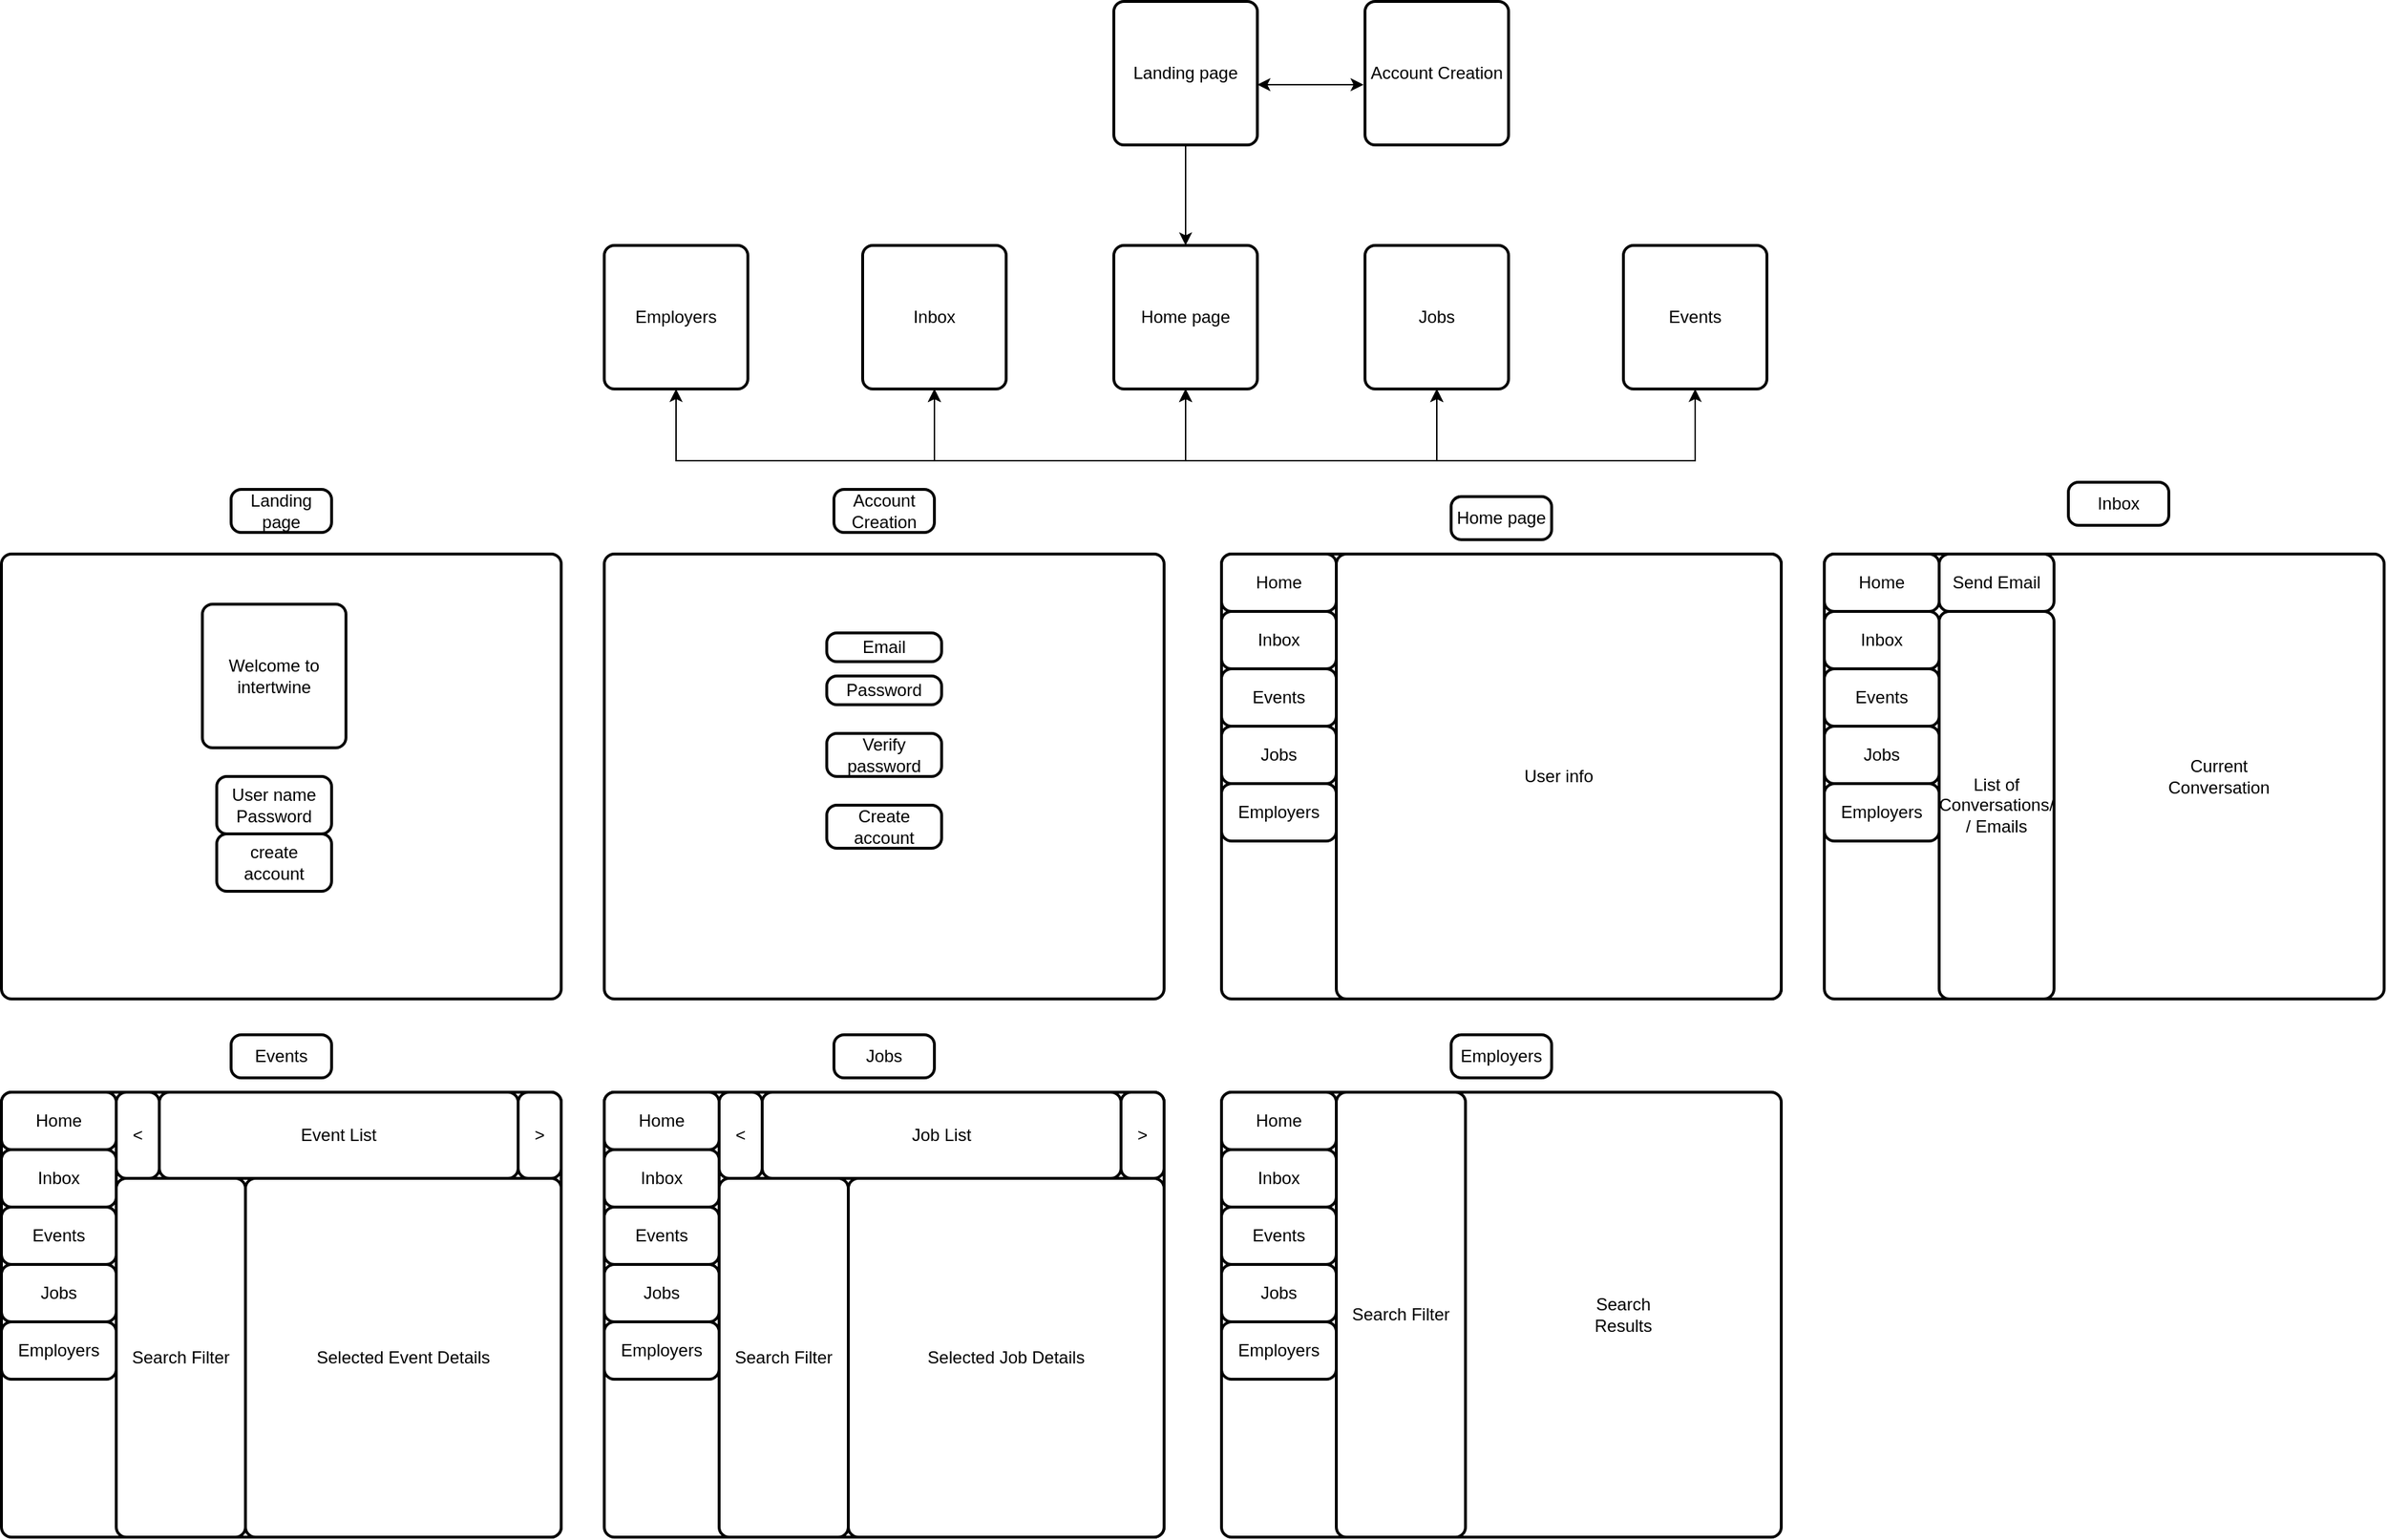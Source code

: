 <mxfile version="23.1.2" type="github">
  <diagram name="Page-1" id="A7D3GRE_WMKg31kayhYH">
    <mxGraphModel dx="2391" dy="1169" grid="1" gridSize="10" guides="1" tooltips="1" connect="1" arrows="1" fold="1" page="1" pageScale="1" pageWidth="850" pageHeight="1100" math="0" shadow="0">
      <root>
        <mxCell id="0" />
        <mxCell id="1" parent="0" />
        <mxCell id="kPyFVMleTp3-D7-jRQ-X-13" style="edgeStyle=orthogonalEdgeStyle;rounded=0;orthogonalLoop=1;jettySize=auto;html=1;entryX=0.5;entryY=0;entryDx=0;entryDy=0;" parent="1" source="kPyFVMleTp3-D7-jRQ-X-2" target="kPyFVMleTp3-D7-jRQ-X-3" edge="1">
          <mxGeometry relative="1" as="geometry" />
        </mxCell>
        <mxCell id="kPyFVMleTp3-D7-jRQ-X-2" value="Landing page" style="rounded=1;whiteSpace=wrap;html=1;absoluteArcSize=1;arcSize=14;strokeWidth=2;" parent="1" vertex="1">
          <mxGeometry x="795" y="10" width="100" height="100" as="geometry" />
        </mxCell>
        <mxCell id="kPyFVMleTp3-D7-jRQ-X-3" value="Home page" style="rounded=1;whiteSpace=wrap;html=1;absoluteArcSize=1;arcSize=14;strokeWidth=2;" parent="1" vertex="1">
          <mxGeometry x="795" y="180" width="100" height="100" as="geometry" />
        </mxCell>
        <mxCell id="kPyFVMleTp3-D7-jRQ-X-7" value="Employers" style="rounded=1;whiteSpace=wrap;html=1;absoluteArcSize=1;arcSize=14;strokeWidth=2;" parent="1" vertex="1">
          <mxGeometry x="440" y="180" width="100" height="100" as="geometry" />
        </mxCell>
        <mxCell id="kPyFVMleTp3-D7-jRQ-X-8" value="Inbox" style="rounded=1;whiteSpace=wrap;html=1;absoluteArcSize=1;arcSize=14;strokeWidth=2;" parent="1" vertex="1">
          <mxGeometry x="620" y="180" width="100" height="100" as="geometry" />
        </mxCell>
        <mxCell id="kPyFVMleTp3-D7-jRQ-X-10" value="Jobs" style="rounded=1;whiteSpace=wrap;html=1;absoluteArcSize=1;arcSize=14;strokeWidth=2;" parent="1" vertex="1">
          <mxGeometry x="970" y="180" width="100" height="100" as="geometry" />
        </mxCell>
        <mxCell id="kPyFVMleTp3-D7-jRQ-X-11" value="Events" style="rounded=1;whiteSpace=wrap;html=1;absoluteArcSize=1;arcSize=14;strokeWidth=2;" parent="1" vertex="1">
          <mxGeometry x="1150" y="180" width="100" height="100" as="geometry" />
        </mxCell>
        <mxCell id="kPyFVMleTp3-D7-jRQ-X-33" value="" style="endArrow=classic;startArrow=classic;html=1;rounded=0;exitX=0.5;exitY=1;exitDx=0;exitDy=0;" parent="1" source="kPyFVMleTp3-D7-jRQ-X-8" edge="1">
          <mxGeometry width="50" height="50" relative="1" as="geometry">
            <mxPoint x="490" y="330" as="sourcePoint" />
            <mxPoint x="490" y="280" as="targetPoint" />
            <Array as="points">
              <mxPoint x="670" y="330" />
              <mxPoint x="490" y="330" />
            </Array>
          </mxGeometry>
        </mxCell>
        <mxCell id="kPyFVMleTp3-D7-jRQ-X-34" value="" style="endArrow=classic;startArrow=classic;html=1;rounded=0;exitX=0.5;exitY=1;exitDx=0;exitDy=0;" parent="1" edge="1">
          <mxGeometry width="50" height="50" relative="1" as="geometry">
            <mxPoint x="1200" y="280" as="sourcePoint" />
            <mxPoint x="1020" y="280" as="targetPoint" />
            <Array as="points">
              <mxPoint x="1200" y="330" />
              <mxPoint x="1020" y="330" />
            </Array>
          </mxGeometry>
        </mxCell>
        <mxCell id="kPyFVMleTp3-D7-jRQ-X-37" value="" style="endArrow=classic;startArrow=classic;html=1;rounded=0;exitX=0.5;exitY=1;exitDx=0;exitDy=0;entryX=0.5;entryY=1;entryDx=0;entryDy=0;" parent="1" source="kPyFVMleTp3-D7-jRQ-X-8" target="kPyFVMleTp3-D7-jRQ-X-3" edge="1">
          <mxGeometry width="50" height="50" relative="1" as="geometry">
            <mxPoint x="830" y="240" as="sourcePoint" />
            <mxPoint x="880" y="190" as="targetPoint" />
            <Array as="points">
              <mxPoint x="670" y="330" />
              <mxPoint x="845" y="330" />
            </Array>
          </mxGeometry>
        </mxCell>
        <mxCell id="kPyFVMleTp3-D7-jRQ-X-38" value="" style="endArrow=classic;startArrow=classic;html=1;rounded=0;exitX=0.5;exitY=1;exitDx=0;exitDy=0;entryX=0.5;entryY=1;entryDx=0;entryDy=0;" parent="1" edge="1">
          <mxGeometry width="50" height="50" relative="1" as="geometry">
            <mxPoint x="845" y="280" as="sourcePoint" />
            <mxPoint x="1020" y="280" as="targetPoint" />
            <Array as="points">
              <mxPoint x="845" y="330" />
              <mxPoint x="1020" y="330" />
            </Array>
          </mxGeometry>
        </mxCell>
        <mxCell id="kPyFVMleTp3-D7-jRQ-X-40" value="" style="rounded=1;whiteSpace=wrap;html=1;absoluteArcSize=1;arcSize=14;strokeWidth=2;" parent="1" vertex="1">
          <mxGeometry x="20" y="395" width="390" height="310" as="geometry" />
        </mxCell>
        <mxCell id="kPyFVMleTp3-D7-jRQ-X-43" value="Landing page" style="rounded=1;whiteSpace=wrap;html=1;absoluteArcSize=1;arcSize=14;strokeWidth=2;" parent="1" vertex="1">
          <mxGeometry x="180" y="350" width="70" height="30" as="geometry" />
        </mxCell>
        <mxCell id="kPyFVMleTp3-D7-jRQ-X-44" value="User name&lt;br&gt;Password" style="rounded=1;whiteSpace=wrap;html=1;absoluteArcSize=1;arcSize=14;strokeWidth=2;" parent="1" vertex="1">
          <mxGeometry x="170" y="550" width="80" height="40" as="geometry" />
        </mxCell>
        <mxCell id="kPyFVMleTp3-D7-jRQ-X-45" value="create account" style="rounded=1;whiteSpace=wrap;html=1;absoluteArcSize=1;arcSize=14;strokeWidth=2;" parent="1" vertex="1">
          <mxGeometry x="170" y="590" width="80" height="40" as="geometry" />
        </mxCell>
        <mxCell id="kPyFVMleTp3-D7-jRQ-X-46" value="Welcome to intertwine" style="rounded=1;whiteSpace=wrap;html=1;absoluteArcSize=1;arcSize=14;strokeWidth=2;" parent="1" vertex="1">
          <mxGeometry x="160" y="430" width="100" height="100" as="geometry" />
        </mxCell>
        <mxCell id="kPyFVMleTp3-D7-jRQ-X-47" value="" style="rounded=1;whiteSpace=wrap;html=1;absoluteArcSize=1;arcSize=14;strokeWidth=2;" parent="1" vertex="1">
          <mxGeometry x="870" y="395" width="390" height="310" as="geometry" />
        </mxCell>
        <mxCell id="kPyFVMleTp3-D7-jRQ-X-48" value="Home page" style="rounded=1;whiteSpace=wrap;html=1;absoluteArcSize=1;arcSize=14;strokeWidth=2;" parent="1" vertex="1">
          <mxGeometry x="1030" y="355" width="70" height="30" as="geometry" />
        </mxCell>
        <mxCell id="kPyFVMleTp3-D7-jRQ-X-49" value="Inbox" style="rounded=1;whiteSpace=wrap;html=1;absoluteArcSize=1;arcSize=14;strokeWidth=2;" parent="1" vertex="1">
          <mxGeometry x="870" y="435" width="80" height="40" as="geometry" />
        </mxCell>
        <mxCell id="kPyFVMleTp3-D7-jRQ-X-50" value="Events" style="rounded=1;whiteSpace=wrap;html=1;absoluteArcSize=1;arcSize=14;strokeWidth=2;" parent="1" vertex="1">
          <mxGeometry x="870" y="475" width="80" height="40" as="geometry" />
        </mxCell>
        <mxCell id="kPyFVMleTp3-D7-jRQ-X-52" value="Jobs" style="rounded=1;whiteSpace=wrap;html=1;absoluteArcSize=1;arcSize=14;strokeWidth=2;" parent="1" vertex="1">
          <mxGeometry x="870" y="515" width="80" height="40" as="geometry" />
        </mxCell>
        <mxCell id="kPyFVMleTp3-D7-jRQ-X-53" value="Employers" style="rounded=1;whiteSpace=wrap;html=1;absoluteArcSize=1;arcSize=14;strokeWidth=2;" parent="1" vertex="1">
          <mxGeometry x="870" y="555" width="80" height="40" as="geometry" />
        </mxCell>
        <mxCell id="kPyFVMleTp3-D7-jRQ-X-54" value="Home" style="rounded=1;whiteSpace=wrap;html=1;absoluteArcSize=1;arcSize=14;strokeWidth=2;" parent="1" vertex="1">
          <mxGeometry x="870" y="395" width="80" height="40" as="geometry" />
        </mxCell>
        <mxCell id="kPyFVMleTp3-D7-jRQ-X-55" value="User info" style="rounded=1;whiteSpace=wrap;html=1;absoluteArcSize=1;arcSize=14;strokeWidth=2;" parent="1" vertex="1">
          <mxGeometry x="950" y="395" width="310" height="310" as="geometry" />
        </mxCell>
        <mxCell id="kPyFVMleTp3-D7-jRQ-X-56" value="" style="rounded=1;whiteSpace=wrap;html=1;absoluteArcSize=1;arcSize=14;strokeWidth=2;" parent="1" vertex="1">
          <mxGeometry x="1290" y="395" width="390" height="310" as="geometry" />
        </mxCell>
        <mxCell id="kPyFVMleTp3-D7-jRQ-X-57" value="Inbox" style="rounded=1;whiteSpace=wrap;html=1;absoluteArcSize=1;arcSize=14;strokeWidth=2;" parent="1" vertex="1">
          <mxGeometry x="1460" y="345" width="70" height="30" as="geometry" />
        </mxCell>
        <mxCell id="kPyFVMleTp3-D7-jRQ-X-60" value="Inbox" style="rounded=1;whiteSpace=wrap;html=1;absoluteArcSize=1;arcSize=14;strokeWidth=2;" parent="1" vertex="1">
          <mxGeometry x="1290" y="435" width="80" height="40" as="geometry" />
        </mxCell>
        <mxCell id="kPyFVMleTp3-D7-jRQ-X-61" value="Events" style="rounded=1;whiteSpace=wrap;html=1;absoluteArcSize=1;arcSize=14;strokeWidth=2;" parent="1" vertex="1">
          <mxGeometry x="1290" y="475" width="80" height="40" as="geometry" />
        </mxCell>
        <mxCell id="kPyFVMleTp3-D7-jRQ-X-62" value="Jobs" style="rounded=1;whiteSpace=wrap;html=1;absoluteArcSize=1;arcSize=14;strokeWidth=2;" parent="1" vertex="1">
          <mxGeometry x="1290" y="515" width="80" height="40" as="geometry" />
        </mxCell>
        <mxCell id="kPyFVMleTp3-D7-jRQ-X-63" value="Employers" style="rounded=1;whiteSpace=wrap;html=1;absoluteArcSize=1;arcSize=14;strokeWidth=2;" parent="1" vertex="1">
          <mxGeometry x="1290" y="555" width="80" height="40" as="geometry" />
        </mxCell>
        <mxCell id="kPyFVMleTp3-D7-jRQ-X-64" value="Home" style="rounded=1;whiteSpace=wrap;html=1;absoluteArcSize=1;arcSize=14;strokeWidth=2;" parent="1" vertex="1">
          <mxGeometry x="1290" y="395" width="80" height="40" as="geometry" />
        </mxCell>
        <mxCell id="kPyFVMleTp3-D7-jRQ-X-65" value="List of Conversations/&lt;br&gt;/ Emails" style="rounded=1;whiteSpace=wrap;html=1;absoluteArcSize=1;arcSize=14;strokeWidth=2;" parent="1" vertex="1">
          <mxGeometry x="1370" y="435" width="80" height="270" as="geometry" />
        </mxCell>
        <mxCell id="kPyFVMleTp3-D7-jRQ-X-66" value="Current Conversation" style="text;html=1;strokeColor=none;fillColor=none;align=center;verticalAlign=middle;whiteSpace=wrap;rounded=0;" parent="1" vertex="1">
          <mxGeometry x="1540" y="535" width="50" height="30" as="geometry" />
        </mxCell>
        <mxCell id="kPyFVMleTp3-D7-jRQ-X-67" value="" style="rounded=1;whiteSpace=wrap;html=1;absoluteArcSize=1;arcSize=14;strokeWidth=2;" parent="1" vertex="1">
          <mxGeometry x="870" y="770" width="390" height="310" as="geometry" />
        </mxCell>
        <mxCell id="kPyFVMleTp3-D7-jRQ-X-68" value="Employers" style="rounded=1;whiteSpace=wrap;html=1;absoluteArcSize=1;arcSize=14;strokeWidth=2;" parent="1" vertex="1">
          <mxGeometry x="1030" y="730" width="70" height="30" as="geometry" />
        </mxCell>
        <mxCell id="kPyFVMleTp3-D7-jRQ-X-69" value="Inbox" style="rounded=1;whiteSpace=wrap;html=1;absoluteArcSize=1;arcSize=14;strokeWidth=2;" parent="1" vertex="1">
          <mxGeometry x="870" y="810" width="80" height="40" as="geometry" />
        </mxCell>
        <mxCell id="kPyFVMleTp3-D7-jRQ-X-70" value="Events" style="rounded=1;whiteSpace=wrap;html=1;absoluteArcSize=1;arcSize=14;strokeWidth=2;" parent="1" vertex="1">
          <mxGeometry x="870" y="850" width="80" height="40" as="geometry" />
        </mxCell>
        <mxCell id="kPyFVMleTp3-D7-jRQ-X-71" value="Jobs" style="rounded=1;whiteSpace=wrap;html=1;absoluteArcSize=1;arcSize=14;strokeWidth=2;" parent="1" vertex="1">
          <mxGeometry x="870" y="890" width="80" height="40" as="geometry" />
        </mxCell>
        <mxCell id="kPyFVMleTp3-D7-jRQ-X-72" value="Employers" style="rounded=1;whiteSpace=wrap;html=1;absoluteArcSize=1;arcSize=14;strokeWidth=2;" parent="1" vertex="1">
          <mxGeometry x="870" y="930" width="80" height="40" as="geometry" />
        </mxCell>
        <mxCell id="kPyFVMleTp3-D7-jRQ-X-73" value="Home" style="rounded=1;whiteSpace=wrap;html=1;absoluteArcSize=1;arcSize=14;strokeWidth=2;" parent="1" vertex="1">
          <mxGeometry x="870" y="770" width="80" height="40" as="geometry" />
        </mxCell>
        <mxCell id="kPyFVMleTp3-D7-jRQ-X-76" value="Search Filter" style="rounded=1;whiteSpace=wrap;html=1;absoluteArcSize=1;arcSize=14;strokeWidth=2;" parent="1" vertex="1">
          <mxGeometry x="950" y="770" width="90" height="310" as="geometry" />
        </mxCell>
        <mxCell id="kPyFVMleTp3-D7-jRQ-X-77" value="Search Results" style="text;html=1;strokeColor=none;fillColor=none;align=center;verticalAlign=middle;whiteSpace=wrap;rounded=0;" parent="1" vertex="1">
          <mxGeometry x="1120" y="910" width="60" height="30" as="geometry" />
        </mxCell>
        <mxCell id="kPyFVMleTp3-D7-jRQ-X-78" value="Account Creation" style="rounded=1;whiteSpace=wrap;html=1;absoluteArcSize=1;arcSize=14;strokeWidth=2;" parent="1" vertex="1">
          <mxGeometry x="970" y="10" width="100" height="100" as="geometry" />
        </mxCell>
        <mxCell id="kPyFVMleTp3-D7-jRQ-X-79" value="" style="endArrow=classic;startArrow=classic;html=1;rounded=0;entryX=-0.01;entryY=0.58;entryDx=0;entryDy=0;entryPerimeter=0;exitX=1;exitY=0.58;exitDx=0;exitDy=0;exitPerimeter=0;" parent="1" source="kPyFVMleTp3-D7-jRQ-X-2" target="kPyFVMleTp3-D7-jRQ-X-78" edge="1">
          <mxGeometry width="50" height="50" relative="1" as="geometry">
            <mxPoint x="900" y="85" as="sourcePoint" />
            <mxPoint x="950" y="35" as="targetPoint" />
          </mxGeometry>
        </mxCell>
        <mxCell id="kPyFVMleTp3-D7-jRQ-X-80" value="" style="rounded=1;whiteSpace=wrap;html=1;absoluteArcSize=1;arcSize=14;strokeWidth=2;" parent="1" vertex="1">
          <mxGeometry x="440" y="395" width="390" height="310" as="geometry" />
        </mxCell>
        <mxCell id="kPyFVMleTp3-D7-jRQ-X-81" value="Account Creation" style="rounded=1;whiteSpace=wrap;html=1;absoluteArcSize=1;arcSize=14;strokeWidth=2;" parent="1" vertex="1">
          <mxGeometry x="600" y="350" width="70" height="30" as="geometry" />
        </mxCell>
        <mxCell id="kPyFVMleTp3-D7-jRQ-X-82" value="Email" style="rounded=1;whiteSpace=wrap;html=1;absoluteArcSize=1;arcSize=14;strokeWidth=2;" parent="1" vertex="1">
          <mxGeometry x="595" y="450" width="80" height="20" as="geometry" />
        </mxCell>
        <mxCell id="kPyFVMleTp3-D7-jRQ-X-85" value="Password" style="rounded=1;whiteSpace=wrap;html=1;absoluteArcSize=1;arcSize=14;strokeWidth=2;" parent="1" vertex="1">
          <mxGeometry x="595" y="480" width="80" height="20" as="geometry" />
        </mxCell>
        <mxCell id="kPyFVMleTp3-D7-jRQ-X-86" value="Verify password" style="rounded=1;whiteSpace=wrap;html=1;absoluteArcSize=1;arcSize=14;strokeWidth=2;" parent="1" vertex="1">
          <mxGeometry x="595" y="520" width="80" height="30" as="geometry" />
        </mxCell>
        <mxCell id="ma0cwVclpwPbbtHwFEp9-1" value="" style="rounded=1;whiteSpace=wrap;html=1;absoluteArcSize=1;arcSize=14;strokeWidth=2;" vertex="1" parent="1">
          <mxGeometry x="440" y="770" width="390" height="310" as="geometry" />
        </mxCell>
        <mxCell id="ma0cwVclpwPbbtHwFEp9-2" value="Jobs" style="rounded=1;whiteSpace=wrap;html=1;absoluteArcSize=1;arcSize=14;strokeWidth=2;" vertex="1" parent="1">
          <mxGeometry x="600" y="730" width="70" height="30" as="geometry" />
        </mxCell>
        <mxCell id="ma0cwVclpwPbbtHwFEp9-3" value="Job List" style="rounded=1;whiteSpace=wrap;html=1;absoluteArcSize=1;arcSize=14;strokeWidth=2;" vertex="1" parent="1">
          <mxGeometry x="550" y="770" width="250" height="60" as="geometry" />
        </mxCell>
        <mxCell id="ma0cwVclpwPbbtHwFEp9-4" value="Selected Job Details" style="rounded=1;whiteSpace=wrap;html=1;absoluteArcSize=1;arcSize=14;strokeWidth=2;" vertex="1" parent="1">
          <mxGeometry x="610" y="830" width="220" height="250" as="geometry" />
        </mxCell>
        <mxCell id="ma0cwVclpwPbbtHwFEp9-5" value="&amp;lt;" style="rounded=1;whiteSpace=wrap;html=1;absoluteArcSize=1;arcSize=14;strokeWidth=2;" vertex="1" parent="1">
          <mxGeometry x="520" y="770" width="30" height="60" as="geometry" />
        </mxCell>
        <mxCell id="ma0cwVclpwPbbtHwFEp9-6" value="Inbox" style="rounded=1;whiteSpace=wrap;html=1;absoluteArcSize=1;arcSize=14;strokeWidth=2;" vertex="1" parent="1">
          <mxGeometry x="440" y="810" width="80" height="40" as="geometry" />
        </mxCell>
        <mxCell id="ma0cwVclpwPbbtHwFEp9-7" value="Events" style="rounded=1;whiteSpace=wrap;html=1;absoluteArcSize=1;arcSize=14;strokeWidth=2;" vertex="1" parent="1">
          <mxGeometry x="440" y="850" width="80" height="40" as="geometry" />
        </mxCell>
        <mxCell id="ma0cwVclpwPbbtHwFEp9-8" value="Jobs" style="rounded=1;whiteSpace=wrap;html=1;absoluteArcSize=1;arcSize=14;strokeWidth=2;" vertex="1" parent="1">
          <mxGeometry x="440" y="890" width="80" height="40" as="geometry" />
        </mxCell>
        <mxCell id="ma0cwVclpwPbbtHwFEp9-9" value="Employers" style="rounded=1;whiteSpace=wrap;html=1;absoluteArcSize=1;arcSize=14;strokeWidth=2;" vertex="1" parent="1">
          <mxGeometry x="440" y="930" width="80" height="40" as="geometry" />
        </mxCell>
        <mxCell id="ma0cwVclpwPbbtHwFEp9-10" value="Home" style="rounded=1;whiteSpace=wrap;html=1;absoluteArcSize=1;arcSize=14;strokeWidth=2;" vertex="1" parent="1">
          <mxGeometry x="440" y="770" width="80" height="40" as="geometry" />
        </mxCell>
        <mxCell id="ma0cwVclpwPbbtHwFEp9-11" value="&amp;gt;" style="rounded=1;whiteSpace=wrap;html=1;absoluteArcSize=1;arcSize=14;strokeWidth=2;" vertex="1" parent="1">
          <mxGeometry x="800" y="770" width="30" height="60" as="geometry" />
        </mxCell>
        <mxCell id="ma0cwVclpwPbbtHwFEp9-13" value="Search Filter" style="rounded=1;whiteSpace=wrap;html=1;absoluteArcSize=1;arcSize=14;strokeWidth=2;" vertex="1" parent="1">
          <mxGeometry x="520" y="830" width="90" height="250" as="geometry" />
        </mxCell>
        <mxCell id="ma0cwVclpwPbbtHwFEp9-15" value="" style="rounded=1;whiteSpace=wrap;html=1;absoluteArcSize=1;arcSize=14;strokeWidth=2;" vertex="1" parent="1">
          <mxGeometry x="20" y="770" width="390" height="310" as="geometry" />
        </mxCell>
        <mxCell id="ma0cwVclpwPbbtHwFEp9-16" value="Events" style="rounded=1;whiteSpace=wrap;html=1;absoluteArcSize=1;arcSize=14;strokeWidth=2;" vertex="1" parent="1">
          <mxGeometry x="180" y="730" width="70" height="30" as="geometry" />
        </mxCell>
        <mxCell id="ma0cwVclpwPbbtHwFEp9-17" value="Event List" style="rounded=1;whiteSpace=wrap;html=1;absoluteArcSize=1;arcSize=14;strokeWidth=2;" vertex="1" parent="1">
          <mxGeometry x="130" y="770" width="250" height="60" as="geometry" />
        </mxCell>
        <mxCell id="ma0cwVclpwPbbtHwFEp9-18" value="Selected Event Details" style="rounded=1;whiteSpace=wrap;html=1;absoluteArcSize=1;arcSize=14;strokeWidth=2;" vertex="1" parent="1">
          <mxGeometry x="190" y="830" width="220" height="250" as="geometry" />
        </mxCell>
        <mxCell id="ma0cwVclpwPbbtHwFEp9-19" value="&amp;lt;" style="rounded=1;whiteSpace=wrap;html=1;absoluteArcSize=1;arcSize=14;strokeWidth=2;" vertex="1" parent="1">
          <mxGeometry x="100" y="770" width="30" height="60" as="geometry" />
        </mxCell>
        <mxCell id="ma0cwVclpwPbbtHwFEp9-20" value="Inbox" style="rounded=1;whiteSpace=wrap;html=1;absoluteArcSize=1;arcSize=14;strokeWidth=2;" vertex="1" parent="1">
          <mxGeometry x="20" y="810" width="80" height="40" as="geometry" />
        </mxCell>
        <mxCell id="ma0cwVclpwPbbtHwFEp9-21" value="Events" style="rounded=1;whiteSpace=wrap;html=1;absoluteArcSize=1;arcSize=14;strokeWidth=2;" vertex="1" parent="1">
          <mxGeometry x="20" y="850" width="80" height="40" as="geometry" />
        </mxCell>
        <mxCell id="ma0cwVclpwPbbtHwFEp9-22" value="Jobs" style="rounded=1;whiteSpace=wrap;html=1;absoluteArcSize=1;arcSize=14;strokeWidth=2;" vertex="1" parent="1">
          <mxGeometry x="20" y="890" width="80" height="40" as="geometry" />
        </mxCell>
        <mxCell id="ma0cwVclpwPbbtHwFEp9-23" value="Employers" style="rounded=1;whiteSpace=wrap;html=1;absoluteArcSize=1;arcSize=14;strokeWidth=2;" vertex="1" parent="1">
          <mxGeometry x="20" y="930" width="80" height="40" as="geometry" />
        </mxCell>
        <mxCell id="ma0cwVclpwPbbtHwFEp9-24" value="Home" style="rounded=1;whiteSpace=wrap;html=1;absoluteArcSize=1;arcSize=14;strokeWidth=2;" vertex="1" parent="1">
          <mxGeometry x="20" y="770" width="80" height="40" as="geometry" />
        </mxCell>
        <mxCell id="ma0cwVclpwPbbtHwFEp9-25" value="&amp;gt;" style="rounded=1;whiteSpace=wrap;html=1;absoluteArcSize=1;arcSize=14;strokeWidth=2;" vertex="1" parent="1">
          <mxGeometry x="380" y="770" width="30" height="60" as="geometry" />
        </mxCell>
        <mxCell id="ma0cwVclpwPbbtHwFEp9-26" value="Search Filter" style="rounded=1;whiteSpace=wrap;html=1;absoluteArcSize=1;arcSize=14;strokeWidth=2;" vertex="1" parent="1">
          <mxGeometry x="100" y="830" width="90" height="250" as="geometry" />
        </mxCell>
        <mxCell id="ma0cwVclpwPbbtHwFEp9-27" value="Create account" style="rounded=1;whiteSpace=wrap;html=1;absoluteArcSize=1;arcSize=14;strokeWidth=2;" vertex="1" parent="1">
          <mxGeometry x="595" y="570" width="80" height="30" as="geometry" />
        </mxCell>
        <mxCell id="ma0cwVclpwPbbtHwFEp9-28" value="Send Email" style="rounded=1;whiteSpace=wrap;html=1;absoluteArcSize=1;arcSize=14;strokeWidth=2;" vertex="1" parent="1">
          <mxGeometry x="1370" y="395" width="80" height="40" as="geometry" />
        </mxCell>
      </root>
    </mxGraphModel>
  </diagram>
</mxfile>
